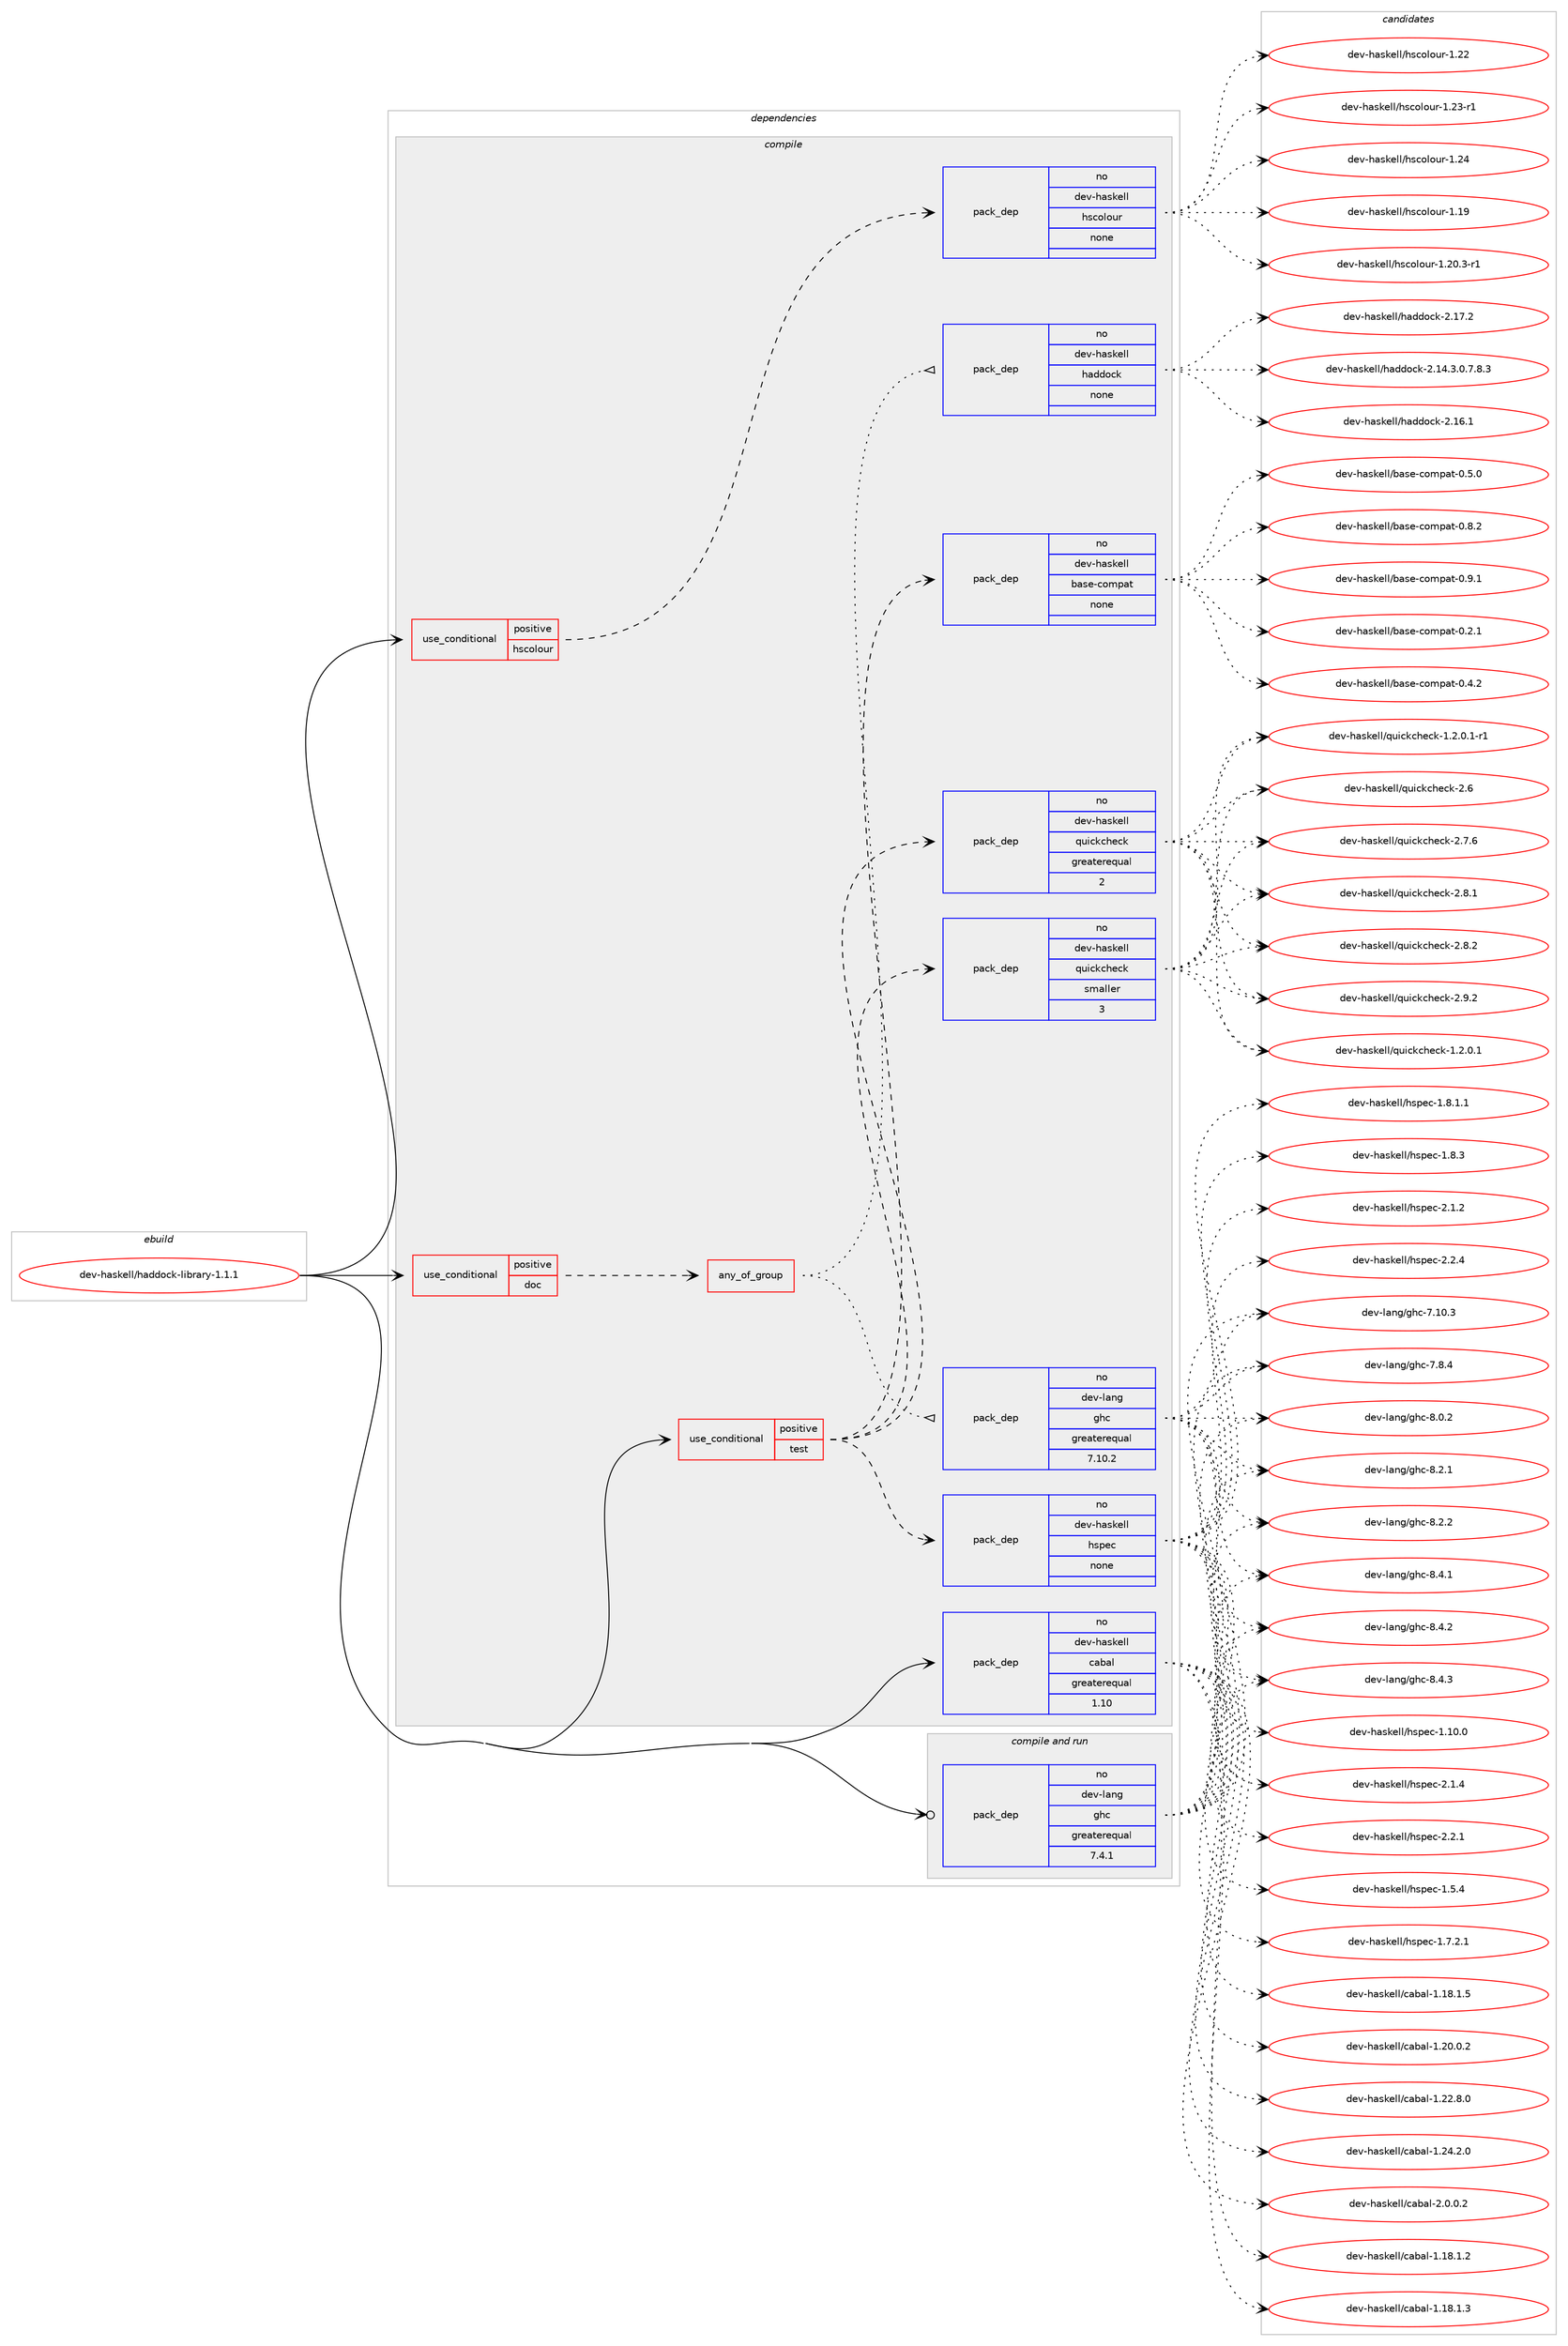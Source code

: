 digraph prolog {

# *************
# Graph options
# *************

newrank=true;
concentrate=true;
compound=true;
graph [rankdir=LR,fontname=Helvetica,fontsize=10,ranksep=1.5];#, ranksep=2.5, nodesep=0.2];
edge  [arrowhead=vee];
node  [fontname=Helvetica,fontsize=10];

# **********
# The ebuild
# **********

subgraph cluster_leftcol {
color=gray;
rank=same;
label=<<i>ebuild</i>>;
id [label="dev-haskell/haddock-library-1.1.1", color=red, width=4, href="../dev-haskell/haddock-library-1.1.1.svg"];
}

# ****************
# The dependencies
# ****************

subgraph cluster_midcol {
color=gray;
label=<<i>dependencies</i>>;
subgraph cluster_compile {
fillcolor="#eeeeee";
style=filled;
label=<<i>compile</i>>;
subgraph cond359740 {
dependency1333544 [label=<<TABLE BORDER="0" CELLBORDER="1" CELLSPACING="0" CELLPADDING="4"><TR><TD ROWSPAN="3" CELLPADDING="10">use_conditional</TD></TR><TR><TD>positive</TD></TR><TR><TD>doc</TD></TR></TABLE>>, shape=none, color=red];
subgraph any20957 {
dependency1333545 [label=<<TABLE BORDER="0" CELLBORDER="1" CELLSPACING="0" CELLPADDING="4"><TR><TD CELLPADDING="10">any_of_group</TD></TR></TABLE>>, shape=none, color=red];subgraph pack952295 {
dependency1333546 [label=<<TABLE BORDER="0" CELLBORDER="1" CELLSPACING="0" CELLPADDING="4" WIDTH="220"><TR><TD ROWSPAN="6" CELLPADDING="30">pack_dep</TD></TR><TR><TD WIDTH="110">no</TD></TR><TR><TD>dev-haskell</TD></TR><TR><TD>haddock</TD></TR><TR><TD>none</TD></TR><TR><TD></TD></TR></TABLE>>, shape=none, color=blue];
}
dependency1333545:e -> dependency1333546:w [weight=20,style="dotted",arrowhead="oinv"];
subgraph pack952296 {
dependency1333547 [label=<<TABLE BORDER="0" CELLBORDER="1" CELLSPACING="0" CELLPADDING="4" WIDTH="220"><TR><TD ROWSPAN="6" CELLPADDING="30">pack_dep</TD></TR><TR><TD WIDTH="110">no</TD></TR><TR><TD>dev-lang</TD></TR><TR><TD>ghc</TD></TR><TR><TD>greaterequal</TD></TR><TR><TD>7.10.2</TD></TR></TABLE>>, shape=none, color=blue];
}
dependency1333545:e -> dependency1333547:w [weight=20,style="dotted",arrowhead="oinv"];
}
dependency1333544:e -> dependency1333545:w [weight=20,style="dashed",arrowhead="vee"];
}
id:e -> dependency1333544:w [weight=20,style="solid",arrowhead="vee"];
subgraph cond359741 {
dependency1333548 [label=<<TABLE BORDER="0" CELLBORDER="1" CELLSPACING="0" CELLPADDING="4"><TR><TD ROWSPAN="3" CELLPADDING="10">use_conditional</TD></TR><TR><TD>positive</TD></TR><TR><TD>hscolour</TD></TR></TABLE>>, shape=none, color=red];
subgraph pack952297 {
dependency1333549 [label=<<TABLE BORDER="0" CELLBORDER="1" CELLSPACING="0" CELLPADDING="4" WIDTH="220"><TR><TD ROWSPAN="6" CELLPADDING="30">pack_dep</TD></TR><TR><TD WIDTH="110">no</TD></TR><TR><TD>dev-haskell</TD></TR><TR><TD>hscolour</TD></TR><TR><TD>none</TD></TR><TR><TD></TD></TR></TABLE>>, shape=none, color=blue];
}
dependency1333548:e -> dependency1333549:w [weight=20,style="dashed",arrowhead="vee"];
}
id:e -> dependency1333548:w [weight=20,style="solid",arrowhead="vee"];
subgraph cond359742 {
dependency1333550 [label=<<TABLE BORDER="0" CELLBORDER="1" CELLSPACING="0" CELLPADDING="4"><TR><TD ROWSPAN="3" CELLPADDING="10">use_conditional</TD></TR><TR><TD>positive</TD></TR><TR><TD>test</TD></TR></TABLE>>, shape=none, color=red];
subgraph pack952298 {
dependency1333551 [label=<<TABLE BORDER="0" CELLBORDER="1" CELLSPACING="0" CELLPADDING="4" WIDTH="220"><TR><TD ROWSPAN="6" CELLPADDING="30">pack_dep</TD></TR><TR><TD WIDTH="110">no</TD></TR><TR><TD>dev-haskell</TD></TR><TR><TD>base-compat</TD></TR><TR><TD>none</TD></TR><TR><TD></TD></TR></TABLE>>, shape=none, color=blue];
}
dependency1333550:e -> dependency1333551:w [weight=20,style="dashed",arrowhead="vee"];
subgraph pack952299 {
dependency1333552 [label=<<TABLE BORDER="0" CELLBORDER="1" CELLSPACING="0" CELLPADDING="4" WIDTH="220"><TR><TD ROWSPAN="6" CELLPADDING="30">pack_dep</TD></TR><TR><TD WIDTH="110">no</TD></TR><TR><TD>dev-haskell</TD></TR><TR><TD>hspec</TD></TR><TR><TD>none</TD></TR><TR><TD></TD></TR></TABLE>>, shape=none, color=blue];
}
dependency1333550:e -> dependency1333552:w [weight=20,style="dashed",arrowhead="vee"];
subgraph pack952300 {
dependency1333553 [label=<<TABLE BORDER="0" CELLBORDER="1" CELLSPACING="0" CELLPADDING="4" WIDTH="220"><TR><TD ROWSPAN="6" CELLPADDING="30">pack_dep</TD></TR><TR><TD WIDTH="110">no</TD></TR><TR><TD>dev-haskell</TD></TR><TR><TD>quickcheck</TD></TR><TR><TD>greaterequal</TD></TR><TR><TD>2</TD></TR></TABLE>>, shape=none, color=blue];
}
dependency1333550:e -> dependency1333553:w [weight=20,style="dashed",arrowhead="vee"];
subgraph pack952301 {
dependency1333554 [label=<<TABLE BORDER="0" CELLBORDER="1" CELLSPACING="0" CELLPADDING="4" WIDTH="220"><TR><TD ROWSPAN="6" CELLPADDING="30">pack_dep</TD></TR><TR><TD WIDTH="110">no</TD></TR><TR><TD>dev-haskell</TD></TR><TR><TD>quickcheck</TD></TR><TR><TD>smaller</TD></TR><TR><TD>3</TD></TR></TABLE>>, shape=none, color=blue];
}
dependency1333550:e -> dependency1333554:w [weight=20,style="dashed",arrowhead="vee"];
}
id:e -> dependency1333550:w [weight=20,style="solid",arrowhead="vee"];
subgraph pack952302 {
dependency1333555 [label=<<TABLE BORDER="0" CELLBORDER="1" CELLSPACING="0" CELLPADDING="4" WIDTH="220"><TR><TD ROWSPAN="6" CELLPADDING="30">pack_dep</TD></TR><TR><TD WIDTH="110">no</TD></TR><TR><TD>dev-haskell</TD></TR><TR><TD>cabal</TD></TR><TR><TD>greaterequal</TD></TR><TR><TD>1.10</TD></TR></TABLE>>, shape=none, color=blue];
}
id:e -> dependency1333555:w [weight=20,style="solid",arrowhead="vee"];
}
subgraph cluster_compileandrun {
fillcolor="#eeeeee";
style=filled;
label=<<i>compile and run</i>>;
subgraph pack952303 {
dependency1333556 [label=<<TABLE BORDER="0" CELLBORDER="1" CELLSPACING="0" CELLPADDING="4" WIDTH="220"><TR><TD ROWSPAN="6" CELLPADDING="30">pack_dep</TD></TR><TR><TD WIDTH="110">no</TD></TR><TR><TD>dev-lang</TD></TR><TR><TD>ghc</TD></TR><TR><TD>greaterequal</TD></TR><TR><TD>7.4.1</TD></TR></TABLE>>, shape=none, color=blue];
}
id:e -> dependency1333556:w [weight=20,style="solid",arrowhead="odotvee"];
}
subgraph cluster_run {
fillcolor="#eeeeee";
style=filled;
label=<<i>run</i>>;
}
}

# **************
# The candidates
# **************

subgraph cluster_choices {
rank=same;
color=gray;
label=<<i>candidates</i>>;

subgraph choice952295 {
color=black;
nodesep=1;
choice1001011184510497115107101108108471049710010011199107455046495246514648465546564651 [label="dev-haskell/haddock-2.14.3.0.7.8.3", color=red, width=4,href="../dev-haskell/haddock-2.14.3.0.7.8.3.svg"];
choice100101118451049711510710110810847104971001001119910745504649544649 [label="dev-haskell/haddock-2.16.1", color=red, width=4,href="../dev-haskell/haddock-2.16.1.svg"];
choice100101118451049711510710110810847104971001001119910745504649554650 [label="dev-haskell/haddock-2.17.2", color=red, width=4,href="../dev-haskell/haddock-2.17.2.svg"];
dependency1333546:e -> choice1001011184510497115107101108108471049710010011199107455046495246514648465546564651:w [style=dotted,weight="100"];
dependency1333546:e -> choice100101118451049711510710110810847104971001001119910745504649544649:w [style=dotted,weight="100"];
dependency1333546:e -> choice100101118451049711510710110810847104971001001119910745504649554650:w [style=dotted,weight="100"];
}
subgraph choice952296 {
color=black;
nodesep=1;
choice1001011184510897110103471031049945554649484651 [label="dev-lang/ghc-7.10.3", color=red, width=4,href="../dev-lang/ghc-7.10.3.svg"];
choice10010111845108971101034710310499455546564652 [label="dev-lang/ghc-7.8.4", color=red, width=4,href="../dev-lang/ghc-7.8.4.svg"];
choice10010111845108971101034710310499455646484650 [label="dev-lang/ghc-8.0.2", color=red, width=4,href="../dev-lang/ghc-8.0.2.svg"];
choice10010111845108971101034710310499455646504649 [label="dev-lang/ghc-8.2.1", color=red, width=4,href="../dev-lang/ghc-8.2.1.svg"];
choice10010111845108971101034710310499455646504650 [label="dev-lang/ghc-8.2.2", color=red, width=4,href="../dev-lang/ghc-8.2.2.svg"];
choice10010111845108971101034710310499455646524649 [label="dev-lang/ghc-8.4.1", color=red, width=4,href="../dev-lang/ghc-8.4.1.svg"];
choice10010111845108971101034710310499455646524650 [label="dev-lang/ghc-8.4.2", color=red, width=4,href="../dev-lang/ghc-8.4.2.svg"];
choice10010111845108971101034710310499455646524651 [label="dev-lang/ghc-8.4.3", color=red, width=4,href="../dev-lang/ghc-8.4.3.svg"];
dependency1333547:e -> choice1001011184510897110103471031049945554649484651:w [style=dotted,weight="100"];
dependency1333547:e -> choice10010111845108971101034710310499455546564652:w [style=dotted,weight="100"];
dependency1333547:e -> choice10010111845108971101034710310499455646484650:w [style=dotted,weight="100"];
dependency1333547:e -> choice10010111845108971101034710310499455646504649:w [style=dotted,weight="100"];
dependency1333547:e -> choice10010111845108971101034710310499455646504650:w [style=dotted,weight="100"];
dependency1333547:e -> choice10010111845108971101034710310499455646524649:w [style=dotted,weight="100"];
dependency1333547:e -> choice10010111845108971101034710310499455646524650:w [style=dotted,weight="100"];
dependency1333547:e -> choice10010111845108971101034710310499455646524651:w [style=dotted,weight="100"];
}
subgraph choice952297 {
color=black;
nodesep=1;
choice100101118451049711510710110810847104115991111081111171144549464957 [label="dev-haskell/hscolour-1.19", color=red, width=4,href="../dev-haskell/hscolour-1.19.svg"];
choice10010111845104971151071011081084710411599111108111117114454946504846514511449 [label="dev-haskell/hscolour-1.20.3-r1", color=red, width=4,href="../dev-haskell/hscolour-1.20.3-r1.svg"];
choice100101118451049711510710110810847104115991111081111171144549465050 [label="dev-haskell/hscolour-1.22", color=red, width=4,href="../dev-haskell/hscolour-1.22.svg"];
choice1001011184510497115107101108108471041159911110811111711445494650514511449 [label="dev-haskell/hscolour-1.23-r1", color=red, width=4,href="../dev-haskell/hscolour-1.23-r1.svg"];
choice100101118451049711510710110810847104115991111081111171144549465052 [label="dev-haskell/hscolour-1.24", color=red, width=4,href="../dev-haskell/hscolour-1.24.svg"];
dependency1333549:e -> choice100101118451049711510710110810847104115991111081111171144549464957:w [style=dotted,weight="100"];
dependency1333549:e -> choice10010111845104971151071011081084710411599111108111117114454946504846514511449:w [style=dotted,weight="100"];
dependency1333549:e -> choice100101118451049711510710110810847104115991111081111171144549465050:w [style=dotted,weight="100"];
dependency1333549:e -> choice1001011184510497115107101108108471041159911110811111711445494650514511449:w [style=dotted,weight="100"];
dependency1333549:e -> choice100101118451049711510710110810847104115991111081111171144549465052:w [style=dotted,weight="100"];
}
subgraph choice952298 {
color=black;
nodesep=1;
choice1001011184510497115107101108108479897115101459911110911297116454846504649 [label="dev-haskell/base-compat-0.2.1", color=red, width=4,href="../dev-haskell/base-compat-0.2.1.svg"];
choice1001011184510497115107101108108479897115101459911110911297116454846524650 [label="dev-haskell/base-compat-0.4.2", color=red, width=4,href="../dev-haskell/base-compat-0.4.2.svg"];
choice1001011184510497115107101108108479897115101459911110911297116454846534648 [label="dev-haskell/base-compat-0.5.0", color=red, width=4,href="../dev-haskell/base-compat-0.5.0.svg"];
choice1001011184510497115107101108108479897115101459911110911297116454846564650 [label="dev-haskell/base-compat-0.8.2", color=red, width=4,href="../dev-haskell/base-compat-0.8.2.svg"];
choice1001011184510497115107101108108479897115101459911110911297116454846574649 [label="dev-haskell/base-compat-0.9.1", color=red, width=4,href="../dev-haskell/base-compat-0.9.1.svg"];
dependency1333551:e -> choice1001011184510497115107101108108479897115101459911110911297116454846504649:w [style=dotted,weight="100"];
dependency1333551:e -> choice1001011184510497115107101108108479897115101459911110911297116454846524650:w [style=dotted,weight="100"];
dependency1333551:e -> choice1001011184510497115107101108108479897115101459911110911297116454846534648:w [style=dotted,weight="100"];
dependency1333551:e -> choice1001011184510497115107101108108479897115101459911110911297116454846564650:w [style=dotted,weight="100"];
dependency1333551:e -> choice1001011184510497115107101108108479897115101459911110911297116454846574649:w [style=dotted,weight="100"];
}
subgraph choice952299 {
color=black;
nodesep=1;
choice1001011184510497115107101108108471041151121019945494649484648 [label="dev-haskell/hspec-1.10.0", color=red, width=4,href="../dev-haskell/hspec-1.10.0.svg"];
choice10010111845104971151071011081084710411511210199454946534652 [label="dev-haskell/hspec-1.5.4", color=red, width=4,href="../dev-haskell/hspec-1.5.4.svg"];
choice100101118451049711510710110810847104115112101994549465546504649 [label="dev-haskell/hspec-1.7.2.1", color=red, width=4,href="../dev-haskell/hspec-1.7.2.1.svg"];
choice100101118451049711510710110810847104115112101994549465646494649 [label="dev-haskell/hspec-1.8.1.1", color=red, width=4,href="../dev-haskell/hspec-1.8.1.1.svg"];
choice10010111845104971151071011081084710411511210199454946564651 [label="dev-haskell/hspec-1.8.3", color=red, width=4,href="../dev-haskell/hspec-1.8.3.svg"];
choice10010111845104971151071011081084710411511210199455046494650 [label="dev-haskell/hspec-2.1.2", color=red, width=4,href="../dev-haskell/hspec-2.1.2.svg"];
choice10010111845104971151071011081084710411511210199455046494652 [label="dev-haskell/hspec-2.1.4", color=red, width=4,href="../dev-haskell/hspec-2.1.4.svg"];
choice10010111845104971151071011081084710411511210199455046504649 [label="dev-haskell/hspec-2.2.1", color=red, width=4,href="../dev-haskell/hspec-2.2.1.svg"];
choice10010111845104971151071011081084710411511210199455046504652 [label="dev-haskell/hspec-2.2.4", color=red, width=4,href="../dev-haskell/hspec-2.2.4.svg"];
dependency1333552:e -> choice1001011184510497115107101108108471041151121019945494649484648:w [style=dotted,weight="100"];
dependency1333552:e -> choice10010111845104971151071011081084710411511210199454946534652:w [style=dotted,weight="100"];
dependency1333552:e -> choice100101118451049711510710110810847104115112101994549465546504649:w [style=dotted,weight="100"];
dependency1333552:e -> choice100101118451049711510710110810847104115112101994549465646494649:w [style=dotted,weight="100"];
dependency1333552:e -> choice10010111845104971151071011081084710411511210199454946564651:w [style=dotted,weight="100"];
dependency1333552:e -> choice10010111845104971151071011081084710411511210199455046494650:w [style=dotted,weight="100"];
dependency1333552:e -> choice10010111845104971151071011081084710411511210199455046494652:w [style=dotted,weight="100"];
dependency1333552:e -> choice10010111845104971151071011081084710411511210199455046504649:w [style=dotted,weight="100"];
dependency1333552:e -> choice10010111845104971151071011081084710411511210199455046504652:w [style=dotted,weight="100"];
}
subgraph choice952300 {
color=black;
nodesep=1;
choice1001011184510497115107101108108471131171059910799104101991074549465046484649 [label="dev-haskell/quickcheck-1.2.0.1", color=red, width=4,href="../dev-haskell/quickcheck-1.2.0.1.svg"];
choice10010111845104971151071011081084711311710599107991041019910745494650464846494511449 [label="dev-haskell/quickcheck-1.2.0.1-r1", color=red, width=4,href="../dev-haskell/quickcheck-1.2.0.1-r1.svg"];
choice10010111845104971151071011081084711311710599107991041019910745504654 [label="dev-haskell/quickcheck-2.6", color=red, width=4,href="../dev-haskell/quickcheck-2.6.svg"];
choice100101118451049711510710110810847113117105991079910410199107455046554654 [label="dev-haskell/quickcheck-2.7.6", color=red, width=4,href="../dev-haskell/quickcheck-2.7.6.svg"];
choice100101118451049711510710110810847113117105991079910410199107455046564649 [label="dev-haskell/quickcheck-2.8.1", color=red, width=4,href="../dev-haskell/quickcheck-2.8.1.svg"];
choice100101118451049711510710110810847113117105991079910410199107455046564650 [label="dev-haskell/quickcheck-2.8.2", color=red, width=4,href="../dev-haskell/quickcheck-2.8.2.svg"];
choice100101118451049711510710110810847113117105991079910410199107455046574650 [label="dev-haskell/quickcheck-2.9.2", color=red, width=4,href="../dev-haskell/quickcheck-2.9.2.svg"];
dependency1333553:e -> choice1001011184510497115107101108108471131171059910799104101991074549465046484649:w [style=dotted,weight="100"];
dependency1333553:e -> choice10010111845104971151071011081084711311710599107991041019910745494650464846494511449:w [style=dotted,weight="100"];
dependency1333553:e -> choice10010111845104971151071011081084711311710599107991041019910745504654:w [style=dotted,weight="100"];
dependency1333553:e -> choice100101118451049711510710110810847113117105991079910410199107455046554654:w [style=dotted,weight="100"];
dependency1333553:e -> choice100101118451049711510710110810847113117105991079910410199107455046564649:w [style=dotted,weight="100"];
dependency1333553:e -> choice100101118451049711510710110810847113117105991079910410199107455046564650:w [style=dotted,weight="100"];
dependency1333553:e -> choice100101118451049711510710110810847113117105991079910410199107455046574650:w [style=dotted,weight="100"];
}
subgraph choice952301 {
color=black;
nodesep=1;
choice1001011184510497115107101108108471131171059910799104101991074549465046484649 [label="dev-haskell/quickcheck-1.2.0.1", color=red, width=4,href="../dev-haskell/quickcheck-1.2.0.1.svg"];
choice10010111845104971151071011081084711311710599107991041019910745494650464846494511449 [label="dev-haskell/quickcheck-1.2.0.1-r1", color=red, width=4,href="../dev-haskell/quickcheck-1.2.0.1-r1.svg"];
choice10010111845104971151071011081084711311710599107991041019910745504654 [label="dev-haskell/quickcheck-2.6", color=red, width=4,href="../dev-haskell/quickcheck-2.6.svg"];
choice100101118451049711510710110810847113117105991079910410199107455046554654 [label="dev-haskell/quickcheck-2.7.6", color=red, width=4,href="../dev-haskell/quickcheck-2.7.6.svg"];
choice100101118451049711510710110810847113117105991079910410199107455046564649 [label="dev-haskell/quickcheck-2.8.1", color=red, width=4,href="../dev-haskell/quickcheck-2.8.1.svg"];
choice100101118451049711510710110810847113117105991079910410199107455046564650 [label="dev-haskell/quickcheck-2.8.2", color=red, width=4,href="../dev-haskell/quickcheck-2.8.2.svg"];
choice100101118451049711510710110810847113117105991079910410199107455046574650 [label="dev-haskell/quickcheck-2.9.2", color=red, width=4,href="../dev-haskell/quickcheck-2.9.2.svg"];
dependency1333554:e -> choice1001011184510497115107101108108471131171059910799104101991074549465046484649:w [style=dotted,weight="100"];
dependency1333554:e -> choice10010111845104971151071011081084711311710599107991041019910745494650464846494511449:w [style=dotted,weight="100"];
dependency1333554:e -> choice10010111845104971151071011081084711311710599107991041019910745504654:w [style=dotted,weight="100"];
dependency1333554:e -> choice100101118451049711510710110810847113117105991079910410199107455046554654:w [style=dotted,weight="100"];
dependency1333554:e -> choice100101118451049711510710110810847113117105991079910410199107455046564649:w [style=dotted,weight="100"];
dependency1333554:e -> choice100101118451049711510710110810847113117105991079910410199107455046564650:w [style=dotted,weight="100"];
dependency1333554:e -> choice100101118451049711510710110810847113117105991079910410199107455046574650:w [style=dotted,weight="100"];
}
subgraph choice952302 {
color=black;
nodesep=1;
choice10010111845104971151071011081084799979897108454946495646494650 [label="dev-haskell/cabal-1.18.1.2", color=red, width=4,href="../dev-haskell/cabal-1.18.1.2.svg"];
choice10010111845104971151071011081084799979897108454946495646494651 [label="dev-haskell/cabal-1.18.1.3", color=red, width=4,href="../dev-haskell/cabal-1.18.1.3.svg"];
choice10010111845104971151071011081084799979897108454946495646494653 [label="dev-haskell/cabal-1.18.1.5", color=red, width=4,href="../dev-haskell/cabal-1.18.1.5.svg"];
choice10010111845104971151071011081084799979897108454946504846484650 [label="dev-haskell/cabal-1.20.0.2", color=red, width=4,href="../dev-haskell/cabal-1.20.0.2.svg"];
choice10010111845104971151071011081084799979897108454946505046564648 [label="dev-haskell/cabal-1.22.8.0", color=red, width=4,href="../dev-haskell/cabal-1.22.8.0.svg"];
choice10010111845104971151071011081084799979897108454946505246504648 [label="dev-haskell/cabal-1.24.2.0", color=red, width=4,href="../dev-haskell/cabal-1.24.2.0.svg"];
choice100101118451049711510710110810847999798971084550464846484650 [label="dev-haskell/cabal-2.0.0.2", color=red, width=4,href="../dev-haskell/cabal-2.0.0.2.svg"];
dependency1333555:e -> choice10010111845104971151071011081084799979897108454946495646494650:w [style=dotted,weight="100"];
dependency1333555:e -> choice10010111845104971151071011081084799979897108454946495646494651:w [style=dotted,weight="100"];
dependency1333555:e -> choice10010111845104971151071011081084799979897108454946495646494653:w [style=dotted,weight="100"];
dependency1333555:e -> choice10010111845104971151071011081084799979897108454946504846484650:w [style=dotted,weight="100"];
dependency1333555:e -> choice10010111845104971151071011081084799979897108454946505046564648:w [style=dotted,weight="100"];
dependency1333555:e -> choice10010111845104971151071011081084799979897108454946505246504648:w [style=dotted,weight="100"];
dependency1333555:e -> choice100101118451049711510710110810847999798971084550464846484650:w [style=dotted,weight="100"];
}
subgraph choice952303 {
color=black;
nodesep=1;
choice1001011184510897110103471031049945554649484651 [label="dev-lang/ghc-7.10.3", color=red, width=4,href="../dev-lang/ghc-7.10.3.svg"];
choice10010111845108971101034710310499455546564652 [label="dev-lang/ghc-7.8.4", color=red, width=4,href="../dev-lang/ghc-7.8.4.svg"];
choice10010111845108971101034710310499455646484650 [label="dev-lang/ghc-8.0.2", color=red, width=4,href="../dev-lang/ghc-8.0.2.svg"];
choice10010111845108971101034710310499455646504649 [label="dev-lang/ghc-8.2.1", color=red, width=4,href="../dev-lang/ghc-8.2.1.svg"];
choice10010111845108971101034710310499455646504650 [label="dev-lang/ghc-8.2.2", color=red, width=4,href="../dev-lang/ghc-8.2.2.svg"];
choice10010111845108971101034710310499455646524649 [label="dev-lang/ghc-8.4.1", color=red, width=4,href="../dev-lang/ghc-8.4.1.svg"];
choice10010111845108971101034710310499455646524650 [label="dev-lang/ghc-8.4.2", color=red, width=4,href="../dev-lang/ghc-8.4.2.svg"];
choice10010111845108971101034710310499455646524651 [label="dev-lang/ghc-8.4.3", color=red, width=4,href="../dev-lang/ghc-8.4.3.svg"];
dependency1333556:e -> choice1001011184510897110103471031049945554649484651:w [style=dotted,weight="100"];
dependency1333556:e -> choice10010111845108971101034710310499455546564652:w [style=dotted,weight="100"];
dependency1333556:e -> choice10010111845108971101034710310499455646484650:w [style=dotted,weight="100"];
dependency1333556:e -> choice10010111845108971101034710310499455646504649:w [style=dotted,weight="100"];
dependency1333556:e -> choice10010111845108971101034710310499455646504650:w [style=dotted,weight="100"];
dependency1333556:e -> choice10010111845108971101034710310499455646524649:w [style=dotted,weight="100"];
dependency1333556:e -> choice10010111845108971101034710310499455646524650:w [style=dotted,weight="100"];
dependency1333556:e -> choice10010111845108971101034710310499455646524651:w [style=dotted,weight="100"];
}
}

}
